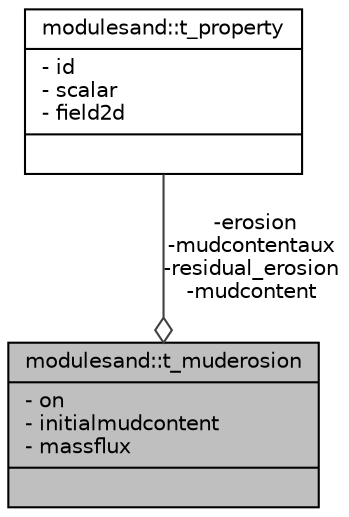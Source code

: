 digraph "modulesand::t_muderosion"
{
 // LATEX_PDF_SIZE
  edge [fontname="Helvetica",fontsize="10",labelfontname="Helvetica",labelfontsize="10"];
  node [fontname="Helvetica",fontsize="10",shape=record];
  Node1 [label="{modulesand::t_muderosion\n|- on\l- initialmudcontent\l- massflux\l|}",height=0.2,width=0.4,color="black", fillcolor="grey75", style="filled", fontcolor="black",tooltip=" "];
  Node2 -> Node1 [color="grey25",fontsize="10",style="solid",label=" -erosion\n-mudcontentaux\n-residual_erosion\n-mudcontent" ,arrowhead="odiamond"];
  Node2 [label="{modulesand::t_property\n|- id\l- scalar\l- field2d\l|}",height=0.2,width=0.4,color="black", fillcolor="white", style="filled",URL="$structmodulesand_1_1t__property.html",tooltip=" "];
}

